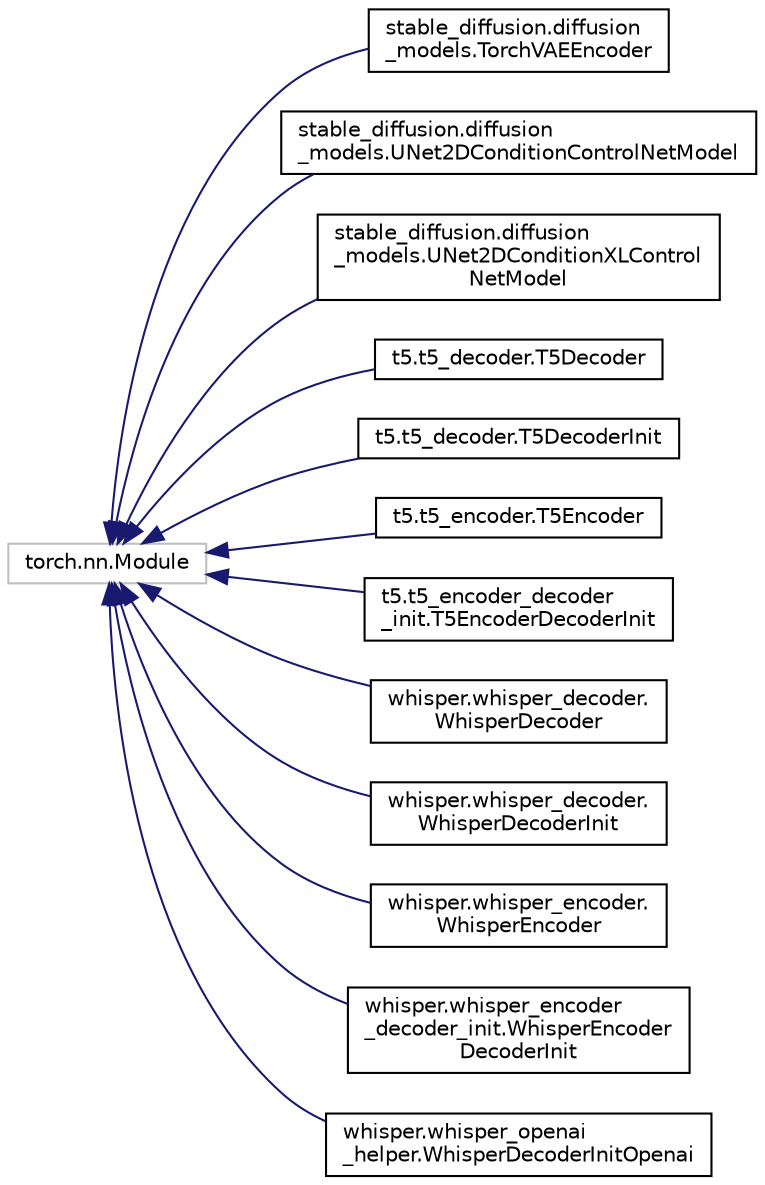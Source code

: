digraph "Graphical Class Hierarchy"
{
 // LATEX_PDF_SIZE
  edge [fontname="Helvetica",fontsize="10",labelfontname="Helvetica",labelfontsize="10"];
  node [fontname="Helvetica",fontsize="10",shape=record];
  rankdir="LR";
  Node9284 [label="torch.nn.Module",height=0.2,width=0.4,color="grey75", fillcolor="white", style="filled",tooltip=" "];
  Node9284 -> Node0 [dir="back",color="midnightblue",fontsize="10",style="solid",fontname="Helvetica"];
  Node0 [label="stable_diffusion.diffusion\l_models.TorchVAEEncoder",height=0.2,width=0.4,color="black", fillcolor="white", style="filled",URL="$classstable__diffusion_1_1diffusion__models_1_1TorchVAEEncoder.html",tooltip=" "];
  Node9284 -> Node9286 [dir="back",color="midnightblue",fontsize="10",style="solid",fontname="Helvetica"];
  Node9286 [label="stable_diffusion.diffusion\l_models.UNet2DConditionControlNetModel",height=0.2,width=0.4,color="black", fillcolor="white", style="filled",URL="$classstable__diffusion_1_1diffusion__models_1_1UNet2DConditionControlNetModel.html",tooltip=" "];
  Node9284 -> Node9287 [dir="back",color="midnightblue",fontsize="10",style="solid",fontname="Helvetica"];
  Node9287 [label="stable_diffusion.diffusion\l_models.UNet2DConditionXLControl\lNetModel",height=0.2,width=0.4,color="black", fillcolor="white", style="filled",URL="$classstable__diffusion_1_1diffusion__models_1_1UNet2DConditionXLControlNetModel.html",tooltip=" "];
  Node9284 -> Node9288 [dir="back",color="midnightblue",fontsize="10",style="solid",fontname="Helvetica"];
  Node9288 [label="t5.t5_decoder.T5Decoder",height=0.2,width=0.4,color="black", fillcolor="white", style="filled",URL="$classt5_1_1t5__decoder_1_1T5Decoder.html",tooltip=" "];
  Node9284 -> Node9289 [dir="back",color="midnightblue",fontsize="10",style="solid",fontname="Helvetica"];
  Node9289 [label="t5.t5_decoder.T5DecoderInit",height=0.2,width=0.4,color="black", fillcolor="white", style="filled",URL="$classt5_1_1t5__decoder_1_1T5DecoderInit.html",tooltip=" "];
  Node9284 -> Node9290 [dir="back",color="midnightblue",fontsize="10",style="solid",fontname="Helvetica"];
  Node9290 [label="t5.t5_encoder.T5Encoder",height=0.2,width=0.4,color="black", fillcolor="white", style="filled",URL="$classt5_1_1t5__encoder_1_1T5Encoder.html",tooltip=" "];
  Node9284 -> Node9291 [dir="back",color="midnightblue",fontsize="10",style="solid",fontname="Helvetica"];
  Node9291 [label="t5.t5_encoder_decoder\l_init.T5EncoderDecoderInit",height=0.2,width=0.4,color="black", fillcolor="white", style="filled",URL="$classt5_1_1t5__encoder__decoder__init_1_1T5EncoderDecoderInit.html",tooltip=" "];
  Node9284 -> Node9292 [dir="back",color="midnightblue",fontsize="10",style="solid",fontname="Helvetica"];
  Node9292 [label="whisper.whisper_decoder.\lWhisperDecoder",height=0.2,width=0.4,color="black", fillcolor="white", style="filled",URL="$classwhisper_1_1whisper__decoder_1_1WhisperDecoder.html",tooltip=" "];
  Node9284 -> Node9293 [dir="back",color="midnightblue",fontsize="10",style="solid",fontname="Helvetica"];
  Node9293 [label="whisper.whisper_decoder.\lWhisperDecoderInit",height=0.2,width=0.4,color="black", fillcolor="white", style="filled",URL="$classwhisper_1_1whisper__decoder_1_1WhisperDecoderInit.html",tooltip=" "];
  Node9284 -> Node9294 [dir="back",color="midnightblue",fontsize="10",style="solid",fontname="Helvetica"];
  Node9294 [label="whisper.whisper_encoder.\lWhisperEncoder",height=0.2,width=0.4,color="black", fillcolor="white", style="filled",URL="$classwhisper_1_1whisper__encoder_1_1WhisperEncoder.html",tooltip=" "];
  Node9284 -> Node9295 [dir="back",color="midnightblue",fontsize="10",style="solid",fontname="Helvetica"];
  Node9295 [label="whisper.whisper_encoder\l_decoder_init.WhisperEncoder\lDecoderInit",height=0.2,width=0.4,color="black", fillcolor="white", style="filled",URL="$classwhisper_1_1whisper__encoder__decoder__init_1_1WhisperEncoderDecoderInit.html",tooltip=" "];
  Node9284 -> Node9296 [dir="back",color="midnightblue",fontsize="10",style="solid",fontname="Helvetica"];
  Node9296 [label="whisper.whisper_openai\l_helper.WhisperDecoderInitOpenai",height=0.2,width=0.4,color="black", fillcolor="white", style="filled",URL="$classwhisper_1_1whisper__openai__helper_1_1WhisperDecoderInitOpenai.html",tooltip=" "];
}
